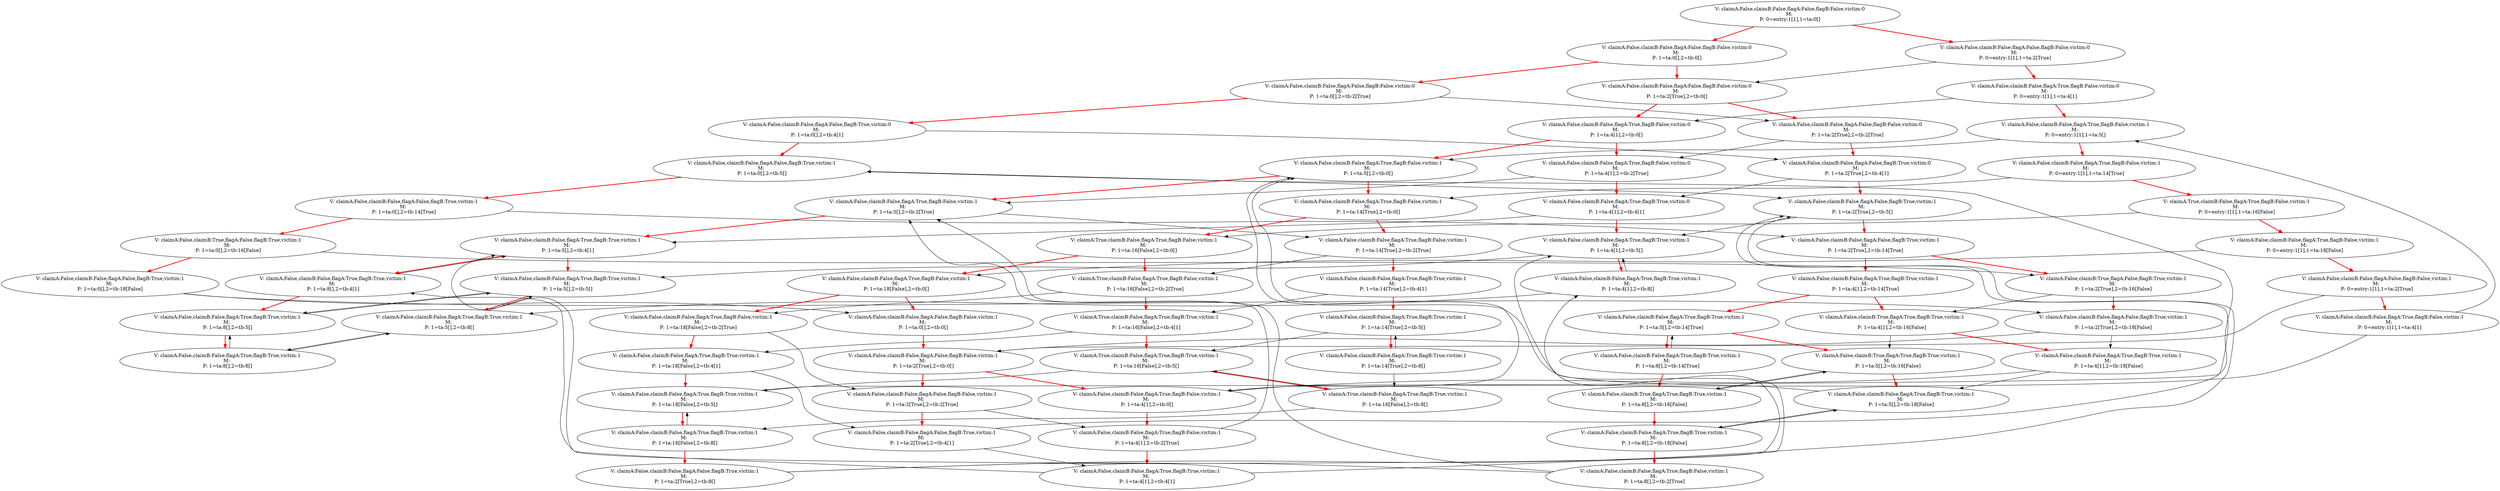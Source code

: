 digraph g {
1 [label = "V: claimA:False,claimB:False,flagA:False,flagB:False,victim:0\nM: \nP: 0=entry:1[1],1=ta:0[]"]
3 [label = "V: claimA:False,claimB:False,flagA:False,flagB:False,victim:0\nM: \nP: 1=ta:0[],2=tb:0[]"]
6 [label = "V: claimA:False,claimB:False,flagA:False,flagB:False,victim:0\nM: \nP: 0=entry:1[1],1=ta:2[True]"]
7 [label = "V: claimA:False,claimB:False,flagA:False,flagB:False,victim:0\nM: \nP: 1=ta:2[True],2=tb:0[]"]
8 [label = "V: claimA:False,claimB:False,flagA:False,flagB:False,victim:0\nM: \nP: 1=ta:0[],2=tb:2[True]"]
14 [label = "V: claimA:False,claimB:False,flagA:True,flagB:False,victim:0\nM: \nP: 0=entry:1[1],1=ta:4[1]"]
15 [label = "V: claimA:False,claimB:False,flagA:True,flagB:False,victim:0\nM: \nP: 1=ta:4[1],2=tb:0[]"]
16 [label = "V: claimA:False,claimB:False,flagA:False,flagB:False,victim:0\nM: \nP: 1=ta:2[True],2=tb:2[True]"]
17 [label = "V: claimA:False,claimB:False,flagA:False,flagB:True,victim:0\nM: \nP: 1=ta:0[],2=tb:4[1]"]
18 [label = "V: claimA:False,claimB:False,flagA:True,flagB:False,victim:1\nM: \nP: 0=entry:1[1],1=ta:5[]"]
20 [label = "V: claimA:False,claimB:False,flagA:True,flagB:False,victim:1\nM: \nP: 1=ta:5[],2=tb:0[]"]
23 [label = "V: claimA:False,claimB:False,flagA:False,flagB:True,victim:1\nM: \nP: 1=ta:0[],2=tb:5[]"]
28 [label = "V: claimA:False,claimB:False,flagA:True,flagB:False,victim:0\nM: \nP: 1=ta:4[1],2=tb:2[True]"]
29 [label = "V: claimA:False,claimB:False,flagA:False,flagB:True,victim:0\nM: \nP: 1=ta:2[True],2=tb:4[1]"]
34 [label = "V: claimA:False,claimB:False,flagA:True,flagB:False,victim:1\nM: \nP: 1=ta:5[],2=tb:2[True]"]
36 [label = "V: claimA:False,claimB:False,flagA:False,flagB:True,victim:1\nM: \nP: 1=ta:2[True],2=tb:5[]"]
43 [label = "V: claimA:False,claimB:False,flagA:True,flagB:True,victim:0\nM: \nP: 1=ta:4[1],2=tb:4[1]"]
47 [label = "V: claimA:False,claimB:False,flagA:True,flagB:False,victim:1\nM: \nP: 0=entry:1[1],1=ta:14[True]"]
48 [label = "V: claimA:False,claimB:False,flagA:True,flagB:False,victim:1\nM: \nP: 1=ta:14[True],2=tb:0[]"]
50 [label = "V: claimA:False,claimB:False,flagA:True,flagB:True,victim:1\nM: \nP: 1=ta:5[],2=tb:4[1]"]
51 [label = "V: claimA:False,claimB:False,flagA:True,flagB:True,victim:1\nM: \nP: 1=ta:4[1],2=tb:5[]"]
53 [label = "V: claimA:False,claimB:False,flagA:False,flagB:True,victim:1\nM: \nP: 1=ta:0[],2=tb:14[True]"]
58 [label = "V: claimA:False,claimB:False,flagA:True,flagB:True,victim:1\nM: \nP: 1=ta:5[],2=tb:5[]"]
64 [label = "V: claimA:True,claimB:False,flagA:True,flagB:False,victim:1\nM: \nP: 0=entry:1[1],1=ta:16[False]"]
65 [label = "V: claimA:True,claimB:False,flagA:True,flagB:False,victim:1\nM: \nP: 1=ta:16[False],2=tb:0[]"]
66 [label = "V: claimA:False,claimB:False,flagA:True,flagB:False,victim:1\nM: \nP: 1=ta:14[True],2=tb:2[True]"]
71 [label = "V: claimA:False,claimB:False,flagA:False,flagB:True,victim:1\nM: \nP: 1=ta:2[True],2=tb:14[True]"]
72 [label = "V: claimA:False,claimB:True,flagA:False,flagB:True,victim:1\nM: \nP: 1=ta:0[],2=tb:16[False]"]
78 [label = "V: claimA:False,claimB:False,flagA:True,flagB:True,victim:1\nM: \nP: 1=ta:8[],2=tb:4[1]"]
81 [label = "V: claimA:False,claimB:False,flagA:True,flagB:True,victim:1\nM: \nP: 1=ta:4[1],2=tb:8[]"]
86 [label = "V: claimA:False,claimB:False,flagA:True,flagB:False,victim:1\nM: \nP: 0=entry:1[1],1=ta:18[False]"]
87 [label = "V: claimA:False,claimB:False,flagA:True,flagB:False,victim:1\nM: \nP: 1=ta:18[False],2=tb:0[]"]
88 [label = "V: claimA:True,claimB:False,flagA:True,flagB:False,victim:1\nM: \nP: 1=ta:16[False],2=tb:2[True]"]
89 [label = "V: claimA:False,claimB:False,flagA:True,flagB:True,victim:1\nM: \nP: 1=ta:14[True],2=tb:4[1]"]
90 [label = "V: claimA:False,claimB:False,flagA:True,flagB:True,victim:1\nM: \nP: 1=ta:8[],2=tb:5[]"]
92 [label = "V: claimA:False,claimB:False,flagA:True,flagB:True,victim:1\nM: \nP: 1=ta:5[],2=tb:8[]"]
94 [label = "V: claimA:False,claimB:False,flagA:True,flagB:True,victim:1\nM: \nP: 1=ta:4[1],2=tb:14[True]"]
95 [label = "V: claimA:False,claimB:True,flagA:False,flagB:True,victim:1\nM: \nP: 1=ta:2[True],2=tb:16[False]"]
96 [label = "V: claimA:False,claimB:False,flagA:False,flagB:True,victim:1\nM: \nP: 1=ta:0[],2=tb:18[False]"]
102 [label = "V: claimA:False,claimB:False,flagA:True,flagB:True,victim:1\nM: \nP: 1=ta:14[True],2=tb:5[]"]
111 [label = "V: claimA:False,claimB:False,flagA:True,flagB:True,victim:1\nM: \nP: 1=ta:5[],2=tb:14[True]"]
117 [label = "V: claimA:False,claimB:False,flagA:False,flagB:False,victim:1\nM: \nP: 1=ta:0[],2=tb:0[]"]
118 [label = "V: claimA:False,claimB:False,flagA:True,flagB:False,victim:1\nM: \nP: 1=ta:18[False],2=tb:2[True]"]
119 [label = "V: claimA:True,claimB:False,flagA:True,flagB:True,victim:1\nM: \nP: 1=ta:16[False],2=tb:4[1]"]
130 [label = "V: claimA:False,claimB:True,flagA:True,flagB:True,victim:1\nM: \nP: 1=ta:4[1],2=tb:16[False]"]
131 [label = "V: claimA:False,claimB:False,flagA:False,flagB:True,victim:1\nM: \nP: 1=ta:2[True],2=tb:18[False]"]
136 [label = "V: claimA:True,claimB:False,flagA:True,flagB:True,victim:1\nM: \nP: 1=ta:16[False],2=tb:5[]"]
141 [label = "V: claimA:False,claimB:False,flagA:True,flagB:True,victim:1\nM: \nP: 1=ta:8[],2=tb:8[]"]
145 [label = "V: claimA:False,claimB:True,flagA:True,flagB:True,victim:1\nM: \nP: 1=ta:5[],2=tb:16[False]"]
149 [label = "V: claimA:False,claimB:False,flagA:False,flagB:False,victim:1\nM: \nP: 0=entry:1[1],1=ta:2[True]"]
150 [label = "V: claimA:False,claimB:False,flagA:False,flagB:False,victim:1\nM: \nP: 1=ta:2[True],2=tb:0[]"]
152 [label = "V: claimA:False,claimB:False,flagA:True,flagB:True,victim:1\nM: \nP: 1=ta:18[False],2=tb:4[1]"]
155 [label = "V: claimA:False,claimB:False,flagA:True,flagB:True,victim:1\nM: \nP: 1=ta:14[True],2=tb:8[]"]
160 [label = "V: claimA:False,claimB:False,flagA:True,flagB:True,victim:1\nM: \nP: 1=ta:8[],2=tb:14[True]"]
163 [label = "V: claimA:False,claimB:False,flagA:True,flagB:True,victim:1\nM: \nP: 1=ta:4[1],2=tb:18[False]"]
168 [label = "V: claimA:False,claimB:False,flagA:True,flagB:True,victim:1\nM: \nP: 1=ta:18[False],2=tb:5[]"]
178 [label = "V: claimA:False,claimB:False,flagA:True,flagB:True,victim:1\nM: \nP: 1=ta:5[],2=tb:18[False]"]
180 [label = "V: claimA:False,claimB:False,flagA:True,flagB:False,victim:1\nM: \nP: 0=entry:1[1],1=ta:4[1]"]
181 [label = "V: claimA:False,claimB:False,flagA:True,flagB:False,victim:1\nM: \nP: 1=ta:4[1],2=tb:0[]"]
182 [label = "V: claimA:False,claimB:False,flagA:False,flagB:False,victim:1\nM: \nP: 1=ta:2[True],2=tb:2[True]"]
186 [label = "V: claimA:True,claimB:False,flagA:True,flagB:True,victim:1\nM: \nP: 1=ta:16[False],2=tb:8[]"]
191 [label = "V: claimA:False,claimB:True,flagA:True,flagB:True,victim:1\nM: \nP: 1=ta:8[],2=tb:16[False]"]
208 [label = "V: claimA:False,claimB:False,flagA:True,flagB:False,victim:1\nM: \nP: 1=ta:4[1],2=tb:2[True]"]
209 [label = "V: claimA:False,claimB:False,flagA:False,flagB:True,victim:1\nM: \nP: 1=ta:2[True],2=tb:4[1]"]
210 [label = "V: claimA:False,claimB:False,flagA:True,flagB:True,victim:1\nM: \nP: 1=ta:18[False],2=tb:8[]"]
215 [label = "V: claimA:False,claimB:False,flagA:True,flagB:True,victim:1\nM: \nP: 1=ta:8[],2=tb:18[False]"]
224 [label = "V: claimA:False,claimB:False,flagA:True,flagB:True,victim:1\nM: \nP: 1=ta:4[1],2=tb:4[1]"]
235 [label = "V: claimA:False,claimB:False,flagA:False,flagB:True,victim:1\nM: \nP: 1=ta:2[True],2=tb:8[]"]
238 [label = "V: claimA:False,claimB:False,flagA:True,flagB:False,victim:1\nM: \nP: 1=ta:8[],2=tb:2[True]"]
1 -> 3 [style=bold, color=red, weight=10]
1 -> 6 [style=bold, color=red, weight=10]
3 -> 7 [style=bold, color=red, weight=10]
3 -> 8 [style=bold, color=red, weight=10]
6 -> 7 [constraint=false]
6 -> 14 [style=bold, color=red, weight=10]
7 -> 15 [style=bold, color=red, weight=10]
7 -> 16 [style=bold, color=red, weight=10]
8 -> 16 [constraint=false]
8 -> 17 [style=bold, color=red, weight=10]
14 -> 15 [constraint=false]
14 -> 18 [style=bold, color=red, weight=10]
15 -> 20 [style=bold, color=red, weight=10]
15 -> 28 [style=bold, color=red, weight=10]
16 -> 28 [constraint=false]
16 -> 29 [style=bold, color=red, weight=10]
17 -> 29 [constraint=false]
17 -> 23 [style=bold, color=red, weight=10]
18 -> 20 [constraint=false]
18 -> 47 [style=bold, color=red, weight=10]
20 -> 48 [style=bold, color=red, weight=10]
20 -> 34 [style=bold, color=red, weight=10]
23 -> 36 [constraint=false]
23 -> 53 [style=bold, color=red, weight=10]
28 -> 34 [constraint=false]
28 -> 43 [style=bold, color=red, weight=10]
29 -> 43 [constraint=false]
29 -> 36 [style=bold, color=red, weight=10]
34 -> 66 [constraint=false]
34 -> 50 [style=bold, color=red, weight=10]
36 -> 51 [constraint=false]
36 -> 71 [style=bold, color=red, weight=10]
43 -> 50 [constraint=false]
43 -> 51 [style=bold, color=red, weight=10]
47 -> 48 [constraint=false]
47 -> 64 [style=bold, color=red, weight=10]
48 -> 65 [style=bold, color=red, weight=10]
48 -> 66 [style=bold, color=red, weight=10]
50 -> 78 [style=bold, color=red, weight=10]
50 -> 58 [style=bold, color=red, weight=10]
51 -> 58 [constraint=false]
51 -> 81 [style=bold, color=red, weight=10]
53 -> 71 [constraint=false]
53 -> 72 [style=bold, color=red, weight=10]
58 -> 90 [constraint=false]
58 -> 92 [style=bold, color=red, weight=10]
64 -> 65 [constraint=false]
64 -> 86 [style=bold, color=red, weight=10]
65 -> 87 [style=bold, color=red, weight=10]
65 -> 88 [style=bold, color=red, weight=10]
66 -> 88 [constraint=false]
66 -> 89 [style=bold, color=red, weight=10]
71 -> 94 [style=bold, color=red, weight=10]
71 -> 95 [style=bold, color=red, weight=10]
72 -> 95 [constraint=false]
72 -> 96 [style=bold, color=red, weight=10]
78 -> 50 [constraint=false]
78 -> 90 [style=bold, color=red, weight=10]
81 -> 92 [constraint=false]
81 -> 51 [constraint=false]
86 -> 87 [constraint=false]
86 -> 149 [style=bold, color=red, weight=10]
87 -> 117 [style=bold, color=red, weight=10]
87 -> 118 [style=bold, color=red, weight=10]
88 -> 118 [constraint=false]
88 -> 119 [style=bold, color=red, weight=10]
89 -> 119 [constraint=false]
89 -> 102 [style=bold, color=red, weight=10]
90 -> 58 [constraint=false]
90 -> 141 [style=bold, color=red, weight=10]
92 -> 141 [constraint=false]
92 -> 58 [constraint=false]
94 -> 111 [style=bold, color=red, weight=10]
94 -> 130 [style=bold, color=red, weight=10]
95 -> 130 [constraint=false]
95 -> 131 [style=bold, color=red, weight=10]
96 -> 131 [constraint=false]
96 -> 117 [constraint=false]
102 -> 136 [constraint=false]
102 -> 155 [style=bold, color=red, weight=10]
111 -> 160 [style=bold, color=red, weight=10]
111 -> 145 [style=bold, color=red, weight=10]
117 -> 150 [style=bold, color=red, weight=10]
118 -> 182 [constraint=false]
118 -> 152 [style=bold, color=red, weight=10]
119 -> 152 [constraint=false]
119 -> 136 [style=bold, color=red, weight=10]
130 -> 145 [constraint=false]
130 -> 163 [style=bold, color=red, weight=10]
131 -> 163 [constraint=false]
131 -> 150 [constraint=false]
136 -> 168 [constraint=false]
136 -> 186 [style=bold, color=red, weight=10]
141 -> 92 [constraint=false]
141 -> 90 [constraint=false]
145 -> 191 [constraint=false]
145 -> 178 [style=bold, color=red, weight=10]
149 -> 150 [constraint=false]
149 -> 180 [style=bold, color=red, weight=10]
150 -> 181 [style=bold, color=red, weight=10]
150 -> 182 [style=bold, color=red, weight=10]
152 -> 209 [constraint=false]
152 -> 168 [style=bold, color=red, weight=10]
155 -> 186 [constraint=false]
155 -> 102 [constraint=false]
160 -> 111 [constraint=false]
160 -> 191 [style=bold, color=red, weight=10]
163 -> 178 [constraint=false]
163 -> 181 [constraint=false]
168 -> 23 [constraint=false]
168 -> 210 [style=bold, color=red, weight=10]
178 -> 215 [constraint=false]
178 -> 20 [constraint=false]
180 -> 181 [constraint=false]
180 -> 18 [constraint=false]
181 -> 20 [constraint=false]
181 -> 208 [style=bold, color=red, weight=10]
182 -> 208 [constraint=false]
182 -> 209 [style=bold, color=red, weight=10]
186 -> 210 [constraint=false]
186 -> 136 [constraint=false]
191 -> 145 [constraint=false]
191 -> 215 [style=bold, color=red, weight=10]
208 -> 34 [constraint=false]
208 -> 224 [style=bold, color=red, weight=10]
209 -> 224 [constraint=false]
209 -> 36 [constraint=false]
210 -> 235 [style=bold, color=red, weight=10]
210 -> 168 [constraint=false]
215 -> 178 [constraint=false]
215 -> 238 [style=bold, color=red, weight=10]
224 -> 50 [constraint=false]
224 -> 51 [constraint=false]
235 -> 81 [constraint=false]
235 -> 36 [constraint=false]
238 -> 34 [constraint=false]
238 -> 78 [constraint=false]
}
